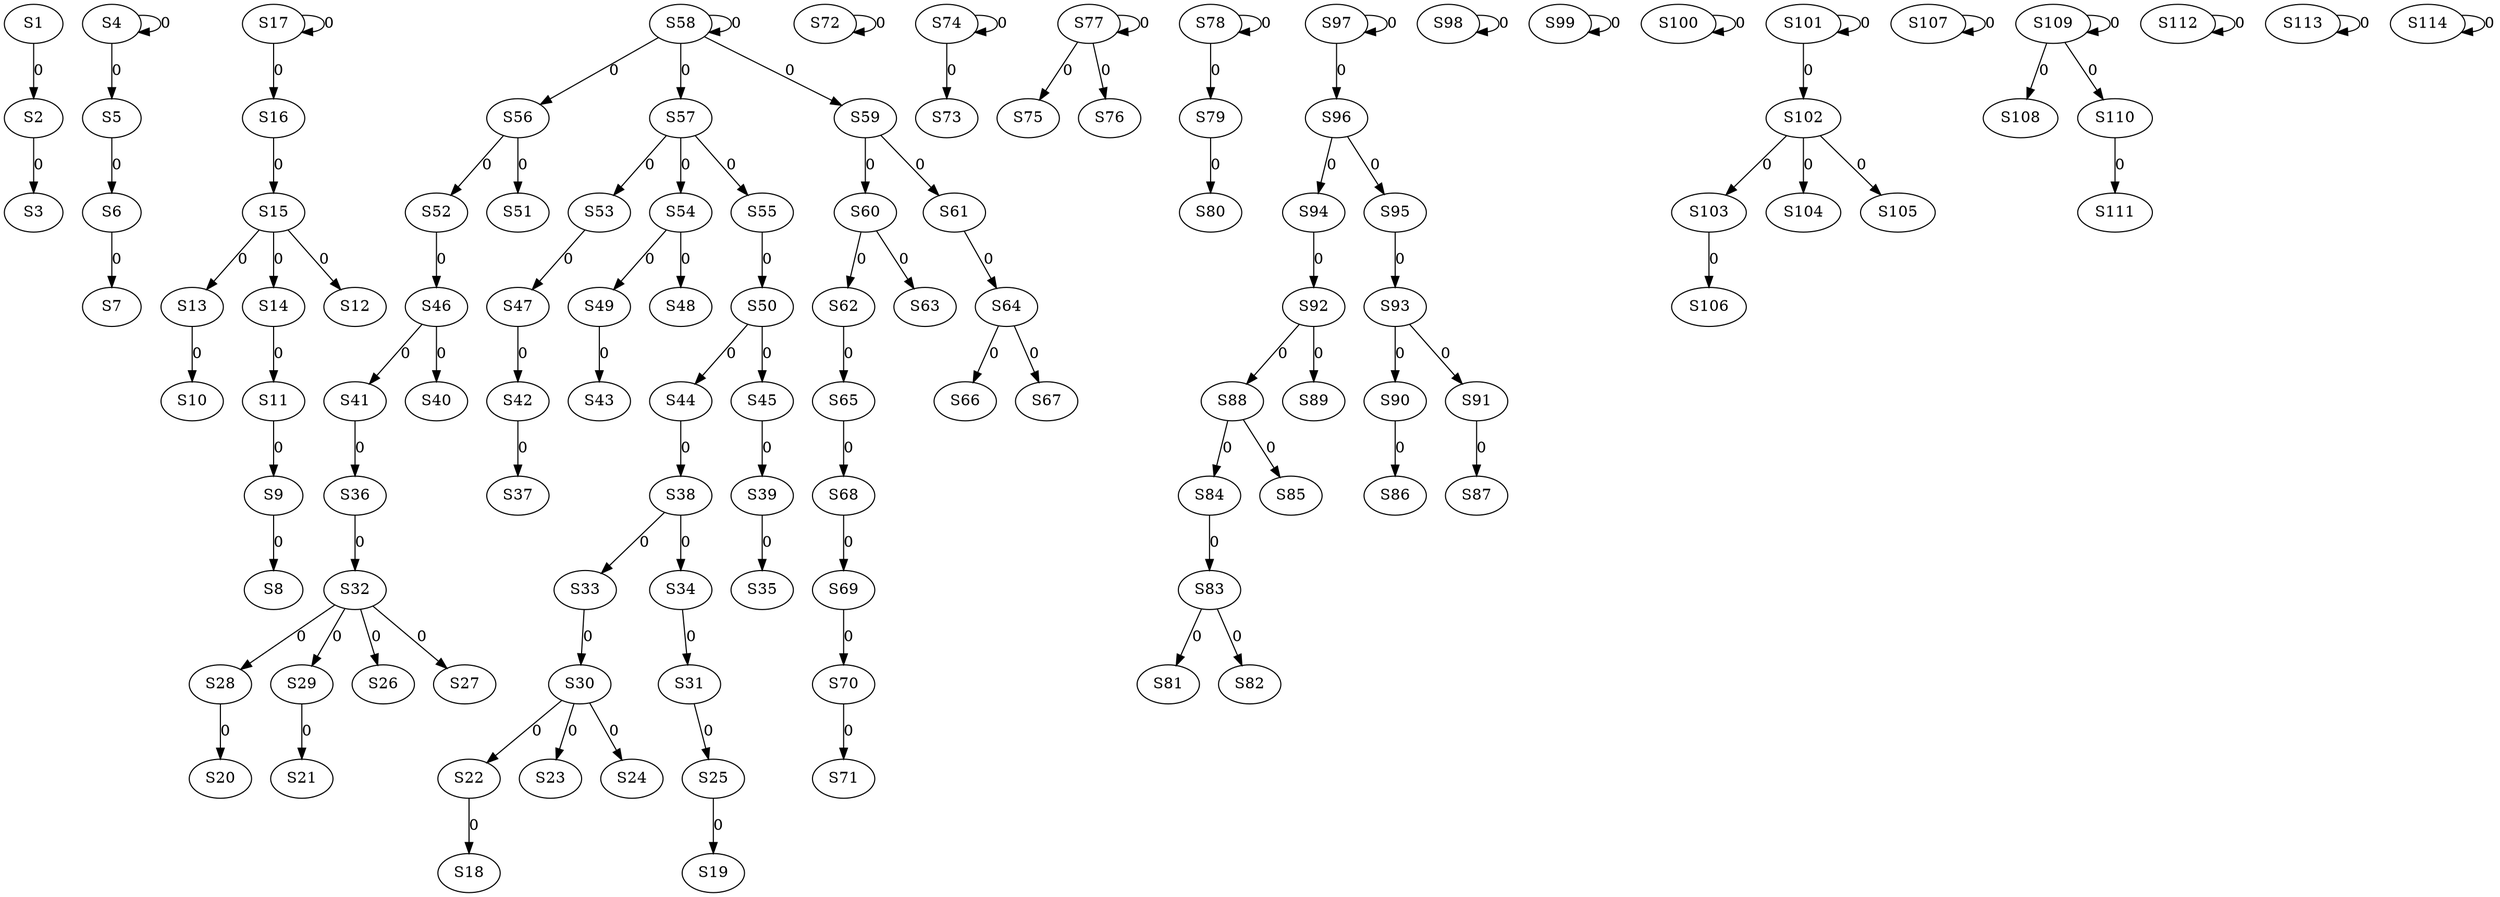 strict digraph {
	S1 -> S2 [ label = 0 ];
	S2 -> S3 [ label = 0 ];
	S4 -> S4 [ label = 0 ];
	S4 -> S5 [ label = 0 ];
	S5 -> S6 [ label = 0 ];
	S6 -> S7 [ label = 0 ];
	S9 -> S8 [ label = 0 ];
	S11 -> S9 [ label = 0 ];
	S13 -> S10 [ label = 0 ];
	S14 -> S11 [ label = 0 ];
	S15 -> S12 [ label = 0 ];
	S15 -> S13 [ label = 0 ];
	S15 -> S14 [ label = 0 ];
	S16 -> S15 [ label = 0 ];
	S17 -> S16 [ label = 0 ];
	S17 -> S17 [ label = 0 ];
	S22 -> S18 [ label = 0 ];
	S25 -> S19 [ label = 0 ];
	S28 -> S20 [ label = 0 ];
	S29 -> S21 [ label = 0 ];
	S30 -> S22 [ label = 0 ];
	S30 -> S23 [ label = 0 ];
	S30 -> S24 [ label = 0 ];
	S31 -> S25 [ label = 0 ];
	S32 -> S26 [ label = 0 ];
	S32 -> S27 [ label = 0 ];
	S32 -> S28 [ label = 0 ];
	S32 -> S29 [ label = 0 ];
	S33 -> S30 [ label = 0 ];
	S34 -> S31 [ label = 0 ];
	S36 -> S32 [ label = 0 ];
	S38 -> S33 [ label = 0 ];
	S38 -> S34 [ label = 0 ];
	S39 -> S35 [ label = 0 ];
	S41 -> S36 [ label = 0 ];
	S42 -> S37 [ label = 0 ];
	S44 -> S38 [ label = 0 ];
	S45 -> S39 [ label = 0 ];
	S46 -> S40 [ label = 0 ];
	S46 -> S41 [ label = 0 ];
	S47 -> S42 [ label = 0 ];
	S49 -> S43 [ label = 0 ];
	S50 -> S44 [ label = 0 ];
	S50 -> S45 [ label = 0 ];
	S52 -> S46 [ label = 0 ];
	S53 -> S47 [ label = 0 ];
	S54 -> S48 [ label = 0 ];
	S54 -> S49 [ label = 0 ];
	S55 -> S50 [ label = 0 ];
	S56 -> S51 [ label = 0 ];
	S56 -> S52 [ label = 0 ];
	S57 -> S53 [ label = 0 ];
	S57 -> S54 [ label = 0 ];
	S57 -> S55 [ label = 0 ];
	S58 -> S56 [ label = 0 ];
	S58 -> S57 [ label = 0 ];
	S58 -> S58 [ label = 0 ];
	S58 -> S59 [ label = 0 ];
	S59 -> S60 [ label = 0 ];
	S59 -> S61 [ label = 0 ];
	S60 -> S62 [ label = 0 ];
	S60 -> S63 [ label = 0 ];
	S61 -> S64 [ label = 0 ];
	S62 -> S65 [ label = 0 ];
	S64 -> S66 [ label = 0 ];
	S64 -> S67 [ label = 0 ];
	S65 -> S68 [ label = 0 ];
	S68 -> S69 [ label = 0 ];
	S69 -> S70 [ label = 0 ];
	S70 -> S71 [ label = 0 ];
	S72 -> S72 [ label = 0 ];
	S74 -> S73 [ label = 0 ];
	S74 -> S74 [ label = 0 ];
	S77 -> S75 [ label = 0 ];
	S77 -> S76 [ label = 0 ];
	S77 -> S77 [ label = 0 ];
	S78 -> S78 [ label = 0 ];
	S78 -> S79 [ label = 0 ];
	S79 -> S80 [ label = 0 ];
	S83 -> S81 [ label = 0 ];
	S83 -> S82 [ label = 0 ];
	S84 -> S83 [ label = 0 ];
	S88 -> S84 [ label = 0 ];
	S88 -> S85 [ label = 0 ];
	S90 -> S86 [ label = 0 ];
	S91 -> S87 [ label = 0 ];
	S92 -> S88 [ label = 0 ];
	S92 -> S89 [ label = 0 ];
	S93 -> S90 [ label = 0 ];
	S93 -> S91 [ label = 0 ];
	S94 -> S92 [ label = 0 ];
	S95 -> S93 [ label = 0 ];
	S96 -> S94 [ label = 0 ];
	S96 -> S95 [ label = 0 ];
	S97 -> S96 [ label = 0 ];
	S97 -> S97 [ label = 0 ];
	S98 -> S98 [ label = 0 ];
	S99 -> S99 [ label = 0 ];
	S100 -> S100 [ label = 0 ];
	S101 -> S101 [ label = 0 ];
	S101 -> S102 [ label = 0 ];
	S102 -> S103 [ label = 0 ];
	S102 -> S104 [ label = 0 ];
	S102 -> S105 [ label = 0 ];
	S103 -> S106 [ label = 0 ];
	S107 -> S107 [ label = 0 ];
	S109 -> S108 [ label = 0 ];
	S109 -> S109 [ label = 0 ];
	S109 -> S110 [ label = 0 ];
	S110 -> S111 [ label = 0 ];
	S112 -> S112 [ label = 0 ];
	S113 -> S113 [ label = 0 ];
	S114 -> S114 [ label = 0 ];
}